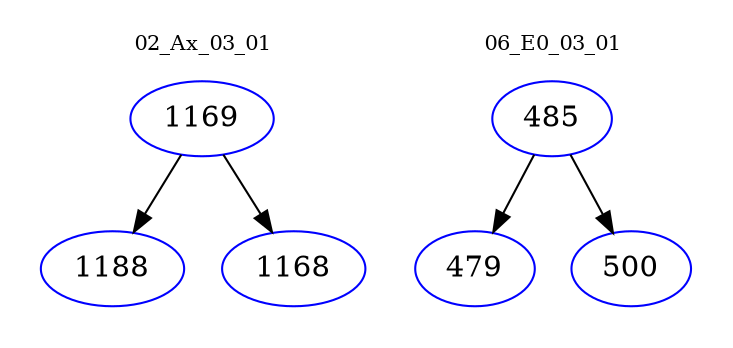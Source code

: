 digraph{
subgraph cluster_0 {
color = white
label = "02_Ax_03_01";
fontsize=10;
T0_1169 [label="1169", color="blue"]
T0_1169 -> T0_1188 [color="black"]
T0_1188 [label="1188", color="blue"]
T0_1169 -> T0_1168 [color="black"]
T0_1168 [label="1168", color="blue"]
}
subgraph cluster_1 {
color = white
label = "06_E0_03_01";
fontsize=10;
T1_485 [label="485", color="blue"]
T1_485 -> T1_479 [color="black"]
T1_479 [label="479", color="blue"]
T1_485 -> T1_500 [color="black"]
T1_500 [label="500", color="blue"]
}
}
